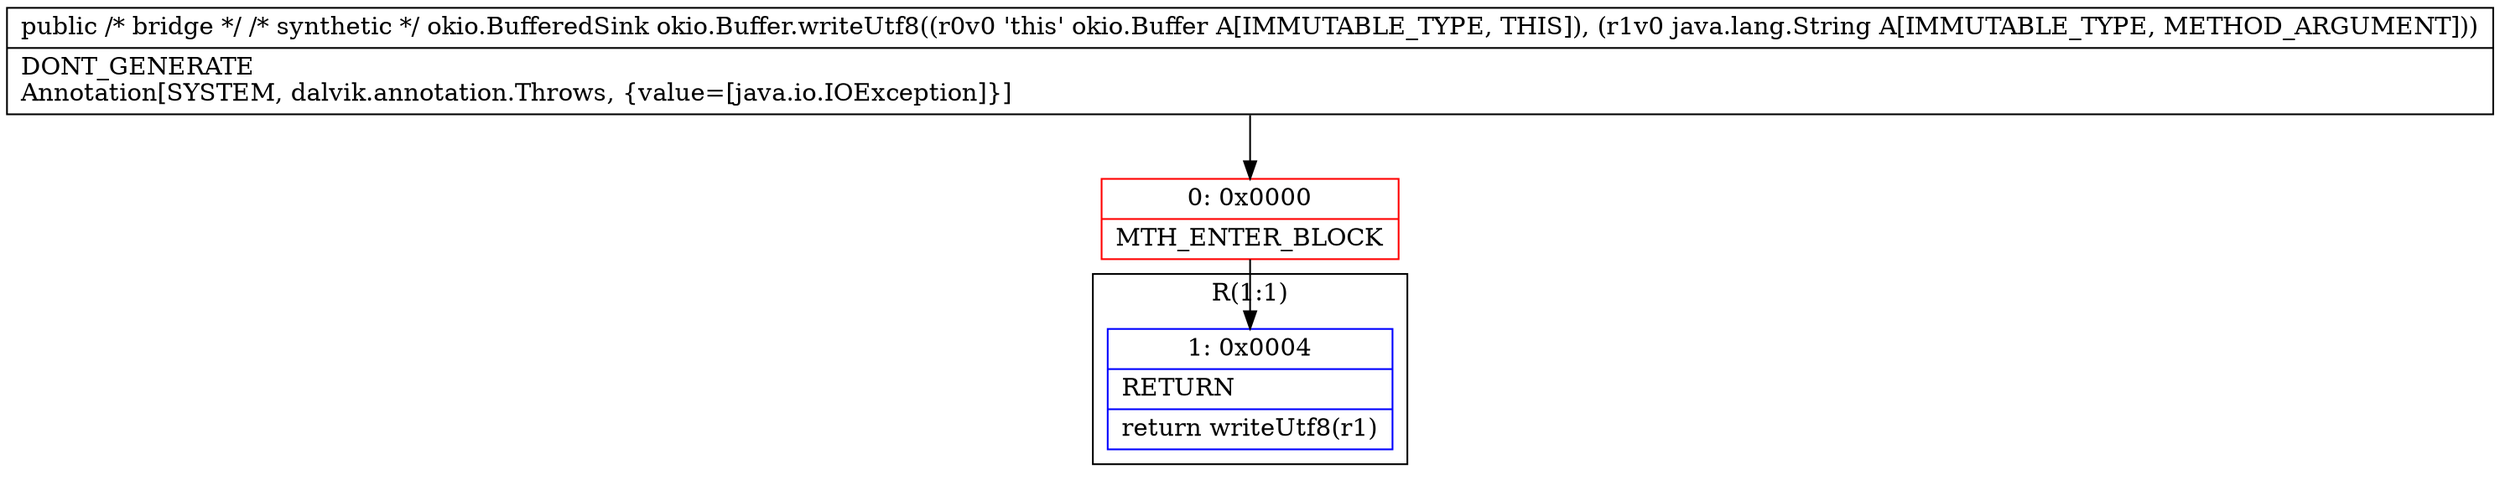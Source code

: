 digraph "CFG forokio.Buffer.writeUtf8(Ljava\/lang\/String;)Lokio\/BufferedSink;" {
subgraph cluster_Region_1142513239 {
label = "R(1:1)";
node [shape=record,color=blue];
Node_1 [shape=record,label="{1\:\ 0x0004|RETURN\l|return writeUtf8(r1)\l}"];
}
Node_0 [shape=record,color=red,label="{0\:\ 0x0000|MTH_ENTER_BLOCK\l}"];
MethodNode[shape=record,label="{public \/* bridge *\/ \/* synthetic *\/ okio.BufferedSink okio.Buffer.writeUtf8((r0v0 'this' okio.Buffer A[IMMUTABLE_TYPE, THIS]), (r1v0 java.lang.String A[IMMUTABLE_TYPE, METHOD_ARGUMENT]))  | DONT_GENERATE\lAnnotation[SYSTEM, dalvik.annotation.Throws, \{value=[java.io.IOException]\}]\l}"];
MethodNode -> Node_0;
Node_0 -> Node_1;
}

